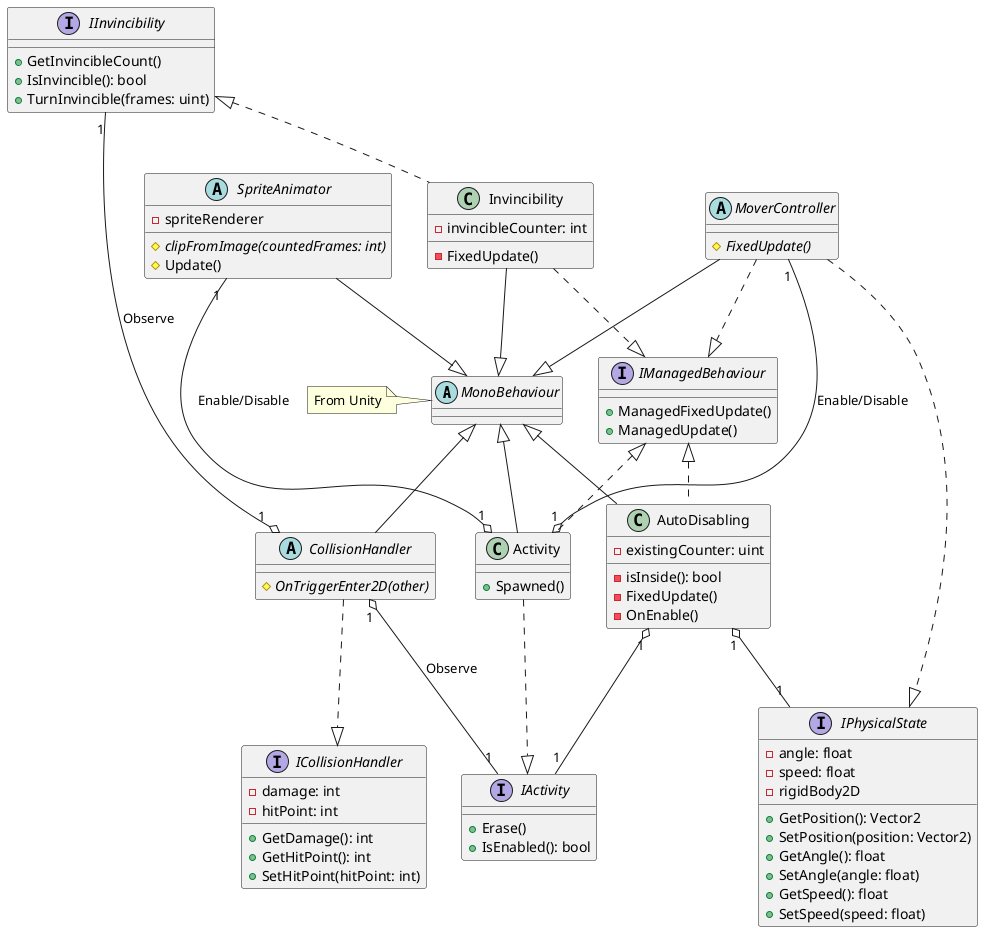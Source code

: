 @startuml ClassesForAttachment
abstract MonoBehaviour
note left of MonoBehaviour
    From Unity
end note

interface IActivity {
    +Erase()
    +IsEnabled(): bool
}

class Activity {
    +Spawned()
}

MonoBehaviour <|-- Activity
Activity ..|> IActivity

interface IPhysicalState {
    -angle: float
    -speed: float
    -rigidBody2D
    +GetPosition(): Vector2
    +SetPosition(position: Vector2)
    +GetAngle(): float
    +SetAngle(angle: float)
    +GetSpeed(): float
    +SetSpeed(speed: float)
}

class AutoDisabling {
    -existingCounter: uint
    -isInside(): bool
    -FixedUpdate()
    -OnEnable()
}

MonoBehaviour <|-- AutoDisabling
AutoDisabling "1" o-- "1" IActivity
AutoDisabling "1" o-- "1" IPhysicalState

interface IInvincibility {
    +GetInvincibleCount()
    +IsInvincible(): bool
    +TurnInvincible(frames: uint)
}

class Invincibility {
    -invincibleCounter: int
    -FixedUpdate()
}

IInvincibility <|.. Invincibility
Invincibility --|> MonoBehaviour

interface ICollisionHandler {
    -damage: int
    -hitPoint: int
    +GetDamage(): int
    +GetHitPoint(): int
    +SetHitPoint(hitPoint: int)
}

abstract CollisionHandler {
    #{abstract} OnTriggerEnter2D(other)
}

MonoBehaviour <|-- CollisionHandler
CollisionHandler ..|> ICollisionHandler
CollisionHandler "1" o-- "1" IActivity : Observe
IInvincibility "1" --o "1" CollisionHandler : Observe

abstract MoverController {
    #{abstract} FixedUpdate()
}

MoverController --|> MonoBehaviour
MoverController ..|> IPhysicalState
MoverController "1" --o "1" Activity : Enable/Disable

abstract SpriteAnimator {
    -spriteRenderer
    #{abstract} clipFromImage(countedFrames: int)
    #Update()
}

SpriteAnimator --|> MonoBehaviour
SpriteAnimator "1" --o "1" Activity : Enable/Disable

interface IManagedBehaviour {
    +ManagedFixedUpdate()
    +ManagedUpdate()
}

IManagedBehaviour <|.. Activity
IManagedBehaviour <|.. AutoDisabling
MoverController ..|> IManagedBehaviour
Invincibility ..|> IManagedBehaviour
@enduml